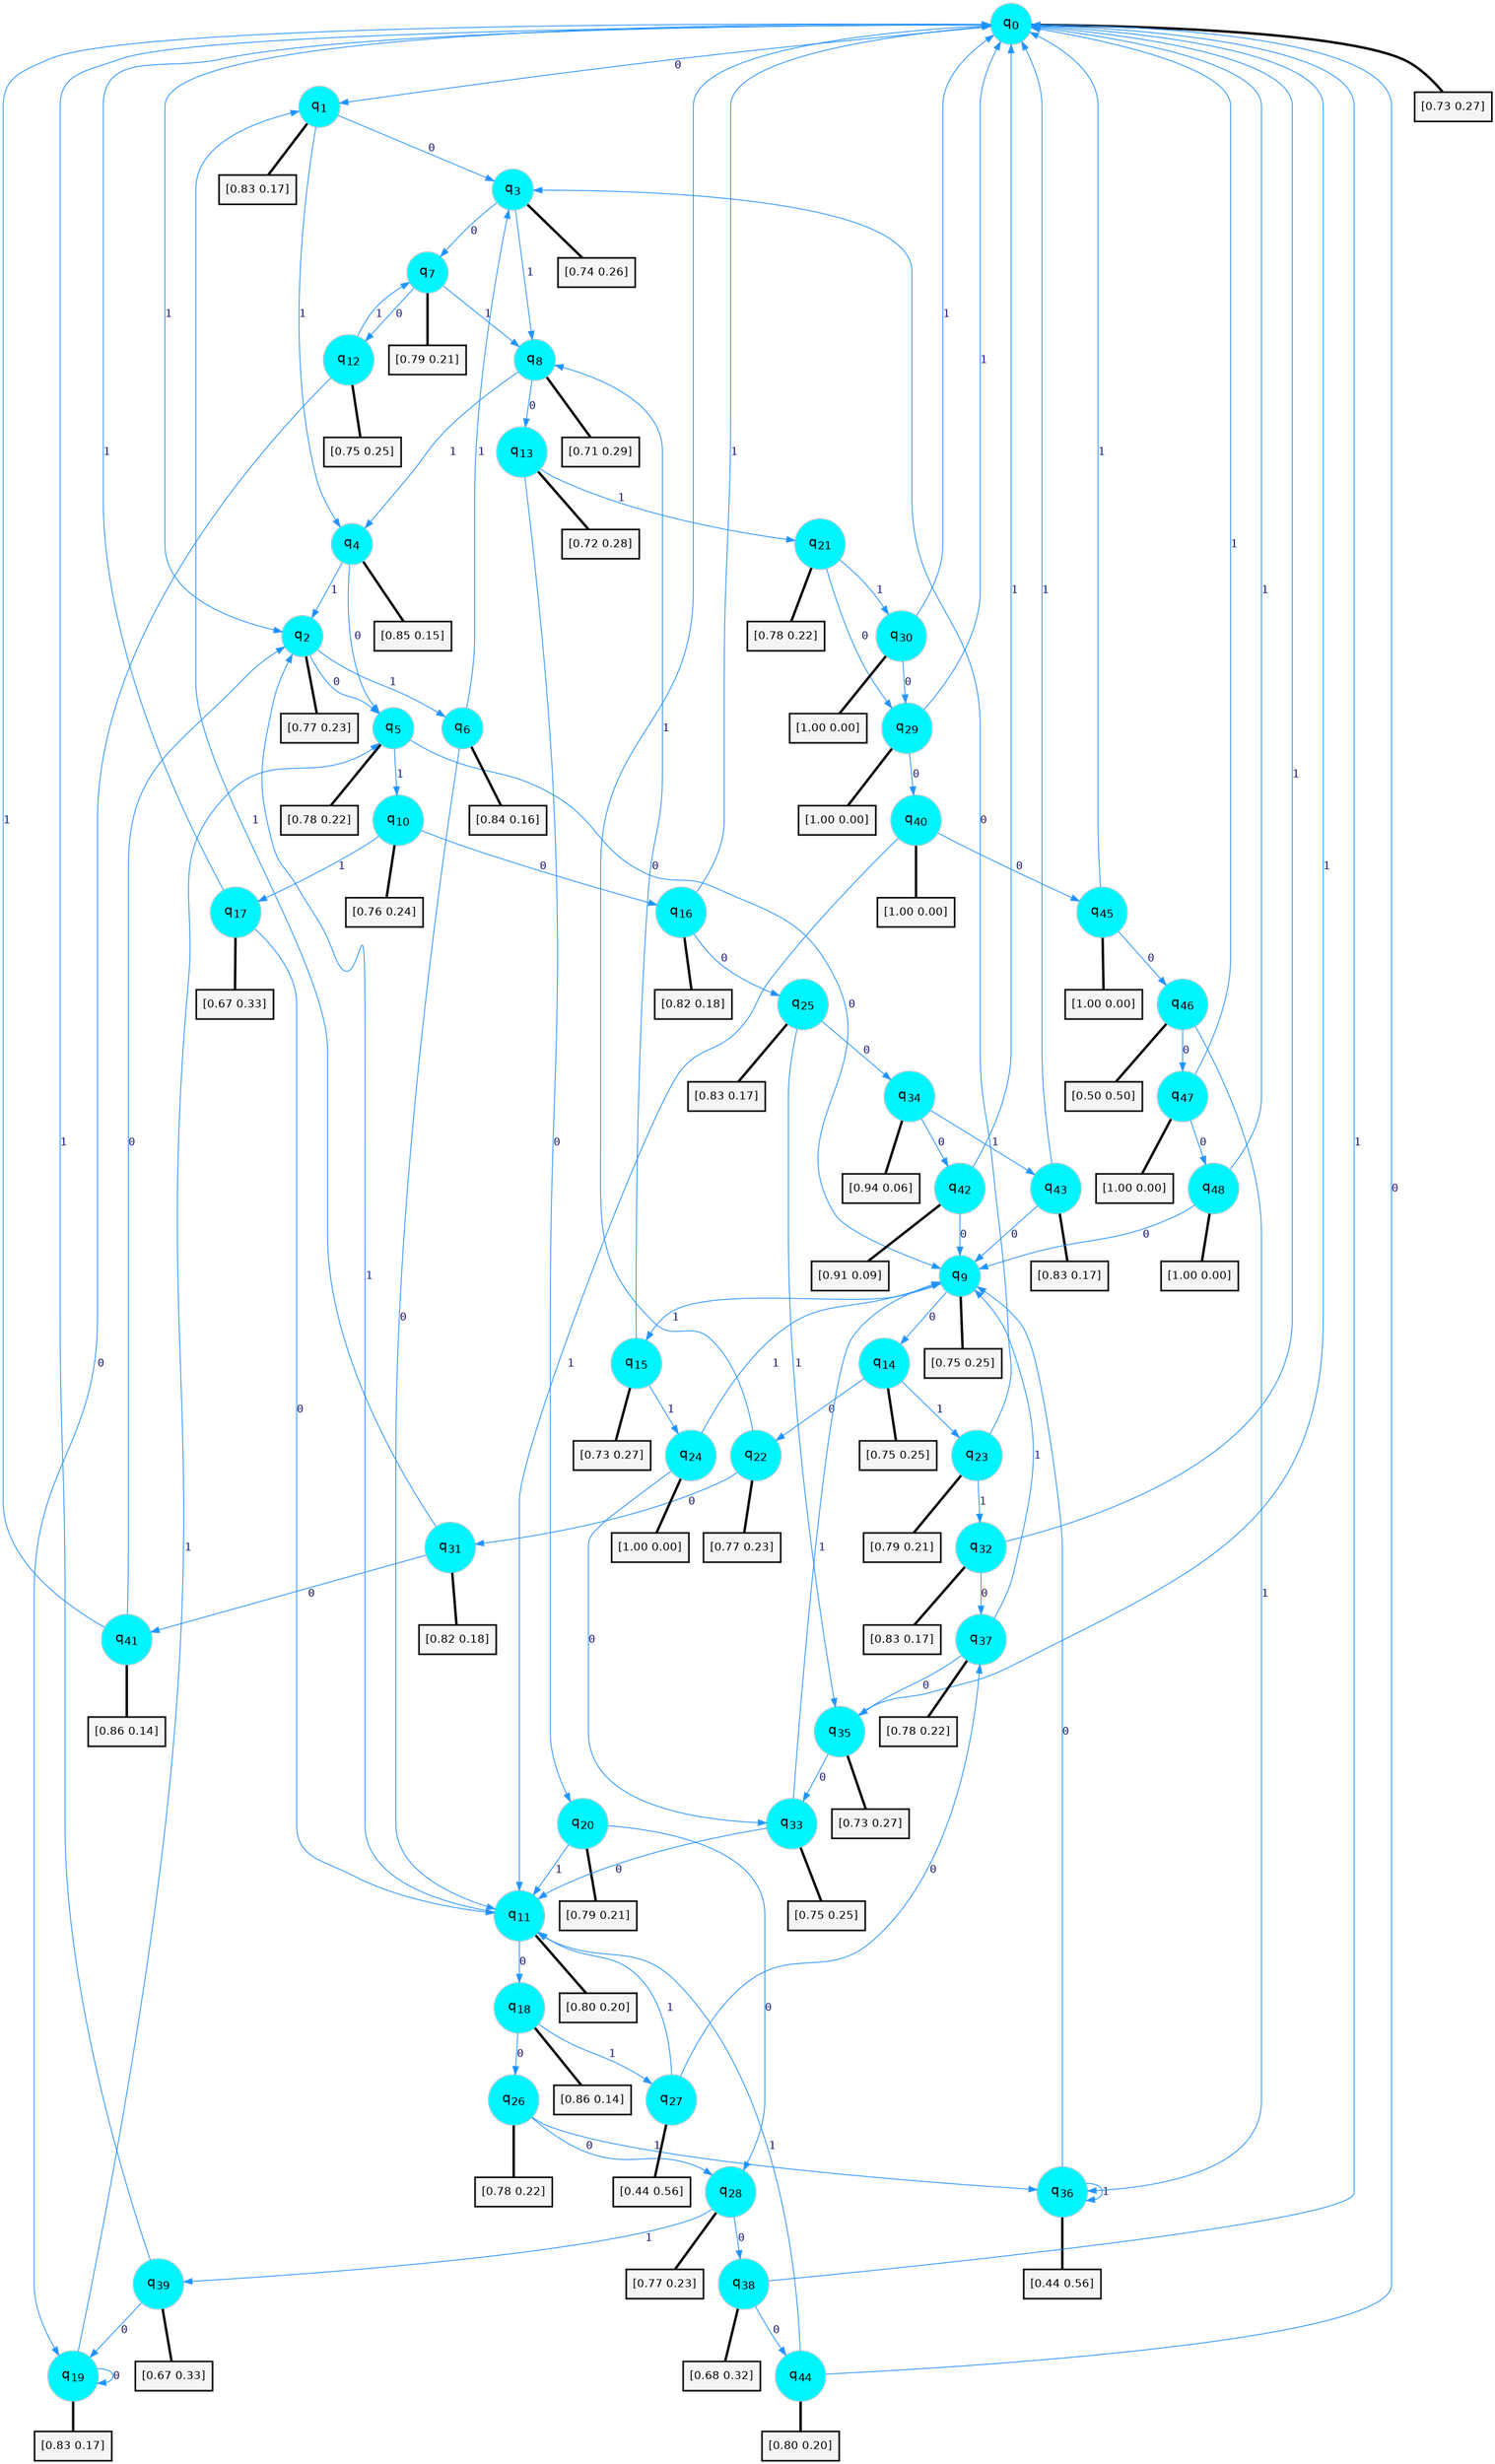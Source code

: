 digraph G {
graph [
bgcolor=transparent, dpi=300, rankdir=TD, size="40,25"];
node [
color=gray, fillcolor=turquoise1, fontcolor=black, fontname=Helvetica, fontsize=16, fontweight=bold, shape=circle, style=filled];
edge [
arrowsize=1, color=dodgerblue1, fontcolor=midnightblue, fontname=courier, fontweight=bold, penwidth=1, style=solid, weight=20];
0[label=<q<SUB>0</SUB>>];
1[label=<q<SUB>1</SUB>>];
2[label=<q<SUB>2</SUB>>];
3[label=<q<SUB>3</SUB>>];
4[label=<q<SUB>4</SUB>>];
5[label=<q<SUB>5</SUB>>];
6[label=<q<SUB>6</SUB>>];
7[label=<q<SUB>7</SUB>>];
8[label=<q<SUB>8</SUB>>];
9[label=<q<SUB>9</SUB>>];
10[label=<q<SUB>10</SUB>>];
11[label=<q<SUB>11</SUB>>];
12[label=<q<SUB>12</SUB>>];
13[label=<q<SUB>13</SUB>>];
14[label=<q<SUB>14</SUB>>];
15[label=<q<SUB>15</SUB>>];
16[label=<q<SUB>16</SUB>>];
17[label=<q<SUB>17</SUB>>];
18[label=<q<SUB>18</SUB>>];
19[label=<q<SUB>19</SUB>>];
20[label=<q<SUB>20</SUB>>];
21[label=<q<SUB>21</SUB>>];
22[label=<q<SUB>22</SUB>>];
23[label=<q<SUB>23</SUB>>];
24[label=<q<SUB>24</SUB>>];
25[label=<q<SUB>25</SUB>>];
26[label=<q<SUB>26</SUB>>];
27[label=<q<SUB>27</SUB>>];
28[label=<q<SUB>28</SUB>>];
29[label=<q<SUB>29</SUB>>];
30[label=<q<SUB>30</SUB>>];
31[label=<q<SUB>31</SUB>>];
32[label=<q<SUB>32</SUB>>];
33[label=<q<SUB>33</SUB>>];
34[label=<q<SUB>34</SUB>>];
35[label=<q<SUB>35</SUB>>];
36[label=<q<SUB>36</SUB>>];
37[label=<q<SUB>37</SUB>>];
38[label=<q<SUB>38</SUB>>];
39[label=<q<SUB>39</SUB>>];
40[label=<q<SUB>40</SUB>>];
41[label=<q<SUB>41</SUB>>];
42[label=<q<SUB>42</SUB>>];
43[label=<q<SUB>43</SUB>>];
44[label=<q<SUB>44</SUB>>];
45[label=<q<SUB>45</SUB>>];
46[label=<q<SUB>46</SUB>>];
47[label=<q<SUB>47</SUB>>];
48[label=<q<SUB>48</SUB>>];
49[label="[0.73 0.27]", shape=box,fontcolor=black, fontname=Helvetica, fontsize=14, penwidth=2, fillcolor=whitesmoke,color=black];
50[label="[0.83 0.17]", shape=box,fontcolor=black, fontname=Helvetica, fontsize=14, penwidth=2, fillcolor=whitesmoke,color=black];
51[label="[0.77 0.23]", shape=box,fontcolor=black, fontname=Helvetica, fontsize=14, penwidth=2, fillcolor=whitesmoke,color=black];
52[label="[0.74 0.26]", shape=box,fontcolor=black, fontname=Helvetica, fontsize=14, penwidth=2, fillcolor=whitesmoke,color=black];
53[label="[0.85 0.15]", shape=box,fontcolor=black, fontname=Helvetica, fontsize=14, penwidth=2, fillcolor=whitesmoke,color=black];
54[label="[0.78 0.22]", shape=box,fontcolor=black, fontname=Helvetica, fontsize=14, penwidth=2, fillcolor=whitesmoke,color=black];
55[label="[0.84 0.16]", shape=box,fontcolor=black, fontname=Helvetica, fontsize=14, penwidth=2, fillcolor=whitesmoke,color=black];
56[label="[0.79 0.21]", shape=box,fontcolor=black, fontname=Helvetica, fontsize=14, penwidth=2, fillcolor=whitesmoke,color=black];
57[label="[0.71 0.29]", shape=box,fontcolor=black, fontname=Helvetica, fontsize=14, penwidth=2, fillcolor=whitesmoke,color=black];
58[label="[0.75 0.25]", shape=box,fontcolor=black, fontname=Helvetica, fontsize=14, penwidth=2, fillcolor=whitesmoke,color=black];
59[label="[0.76 0.24]", shape=box,fontcolor=black, fontname=Helvetica, fontsize=14, penwidth=2, fillcolor=whitesmoke,color=black];
60[label="[0.80 0.20]", shape=box,fontcolor=black, fontname=Helvetica, fontsize=14, penwidth=2, fillcolor=whitesmoke,color=black];
61[label="[0.75 0.25]", shape=box,fontcolor=black, fontname=Helvetica, fontsize=14, penwidth=2, fillcolor=whitesmoke,color=black];
62[label="[0.72 0.28]", shape=box,fontcolor=black, fontname=Helvetica, fontsize=14, penwidth=2, fillcolor=whitesmoke,color=black];
63[label="[0.75 0.25]", shape=box,fontcolor=black, fontname=Helvetica, fontsize=14, penwidth=2, fillcolor=whitesmoke,color=black];
64[label="[0.73 0.27]", shape=box,fontcolor=black, fontname=Helvetica, fontsize=14, penwidth=2, fillcolor=whitesmoke,color=black];
65[label="[0.82 0.18]", shape=box,fontcolor=black, fontname=Helvetica, fontsize=14, penwidth=2, fillcolor=whitesmoke,color=black];
66[label="[0.67 0.33]", shape=box,fontcolor=black, fontname=Helvetica, fontsize=14, penwidth=2, fillcolor=whitesmoke,color=black];
67[label="[0.86 0.14]", shape=box,fontcolor=black, fontname=Helvetica, fontsize=14, penwidth=2, fillcolor=whitesmoke,color=black];
68[label="[0.83 0.17]", shape=box,fontcolor=black, fontname=Helvetica, fontsize=14, penwidth=2, fillcolor=whitesmoke,color=black];
69[label="[0.79 0.21]", shape=box,fontcolor=black, fontname=Helvetica, fontsize=14, penwidth=2, fillcolor=whitesmoke,color=black];
70[label="[0.78 0.22]", shape=box,fontcolor=black, fontname=Helvetica, fontsize=14, penwidth=2, fillcolor=whitesmoke,color=black];
71[label="[0.77 0.23]", shape=box,fontcolor=black, fontname=Helvetica, fontsize=14, penwidth=2, fillcolor=whitesmoke,color=black];
72[label="[0.79 0.21]", shape=box,fontcolor=black, fontname=Helvetica, fontsize=14, penwidth=2, fillcolor=whitesmoke,color=black];
73[label="[1.00 0.00]", shape=box,fontcolor=black, fontname=Helvetica, fontsize=14, penwidth=2, fillcolor=whitesmoke,color=black];
74[label="[0.83 0.17]", shape=box,fontcolor=black, fontname=Helvetica, fontsize=14, penwidth=2, fillcolor=whitesmoke,color=black];
75[label="[0.78 0.22]", shape=box,fontcolor=black, fontname=Helvetica, fontsize=14, penwidth=2, fillcolor=whitesmoke,color=black];
76[label="[0.44 0.56]", shape=box,fontcolor=black, fontname=Helvetica, fontsize=14, penwidth=2, fillcolor=whitesmoke,color=black];
77[label="[0.77 0.23]", shape=box,fontcolor=black, fontname=Helvetica, fontsize=14, penwidth=2, fillcolor=whitesmoke,color=black];
78[label="[1.00 0.00]", shape=box,fontcolor=black, fontname=Helvetica, fontsize=14, penwidth=2, fillcolor=whitesmoke,color=black];
79[label="[1.00 0.00]", shape=box,fontcolor=black, fontname=Helvetica, fontsize=14, penwidth=2, fillcolor=whitesmoke,color=black];
80[label="[0.82 0.18]", shape=box,fontcolor=black, fontname=Helvetica, fontsize=14, penwidth=2, fillcolor=whitesmoke,color=black];
81[label="[0.83 0.17]", shape=box,fontcolor=black, fontname=Helvetica, fontsize=14, penwidth=2, fillcolor=whitesmoke,color=black];
82[label="[0.75 0.25]", shape=box,fontcolor=black, fontname=Helvetica, fontsize=14, penwidth=2, fillcolor=whitesmoke,color=black];
83[label="[0.94 0.06]", shape=box,fontcolor=black, fontname=Helvetica, fontsize=14, penwidth=2, fillcolor=whitesmoke,color=black];
84[label="[0.73 0.27]", shape=box,fontcolor=black, fontname=Helvetica, fontsize=14, penwidth=2, fillcolor=whitesmoke,color=black];
85[label="[0.44 0.56]", shape=box,fontcolor=black, fontname=Helvetica, fontsize=14, penwidth=2, fillcolor=whitesmoke,color=black];
86[label="[0.78 0.22]", shape=box,fontcolor=black, fontname=Helvetica, fontsize=14, penwidth=2, fillcolor=whitesmoke,color=black];
87[label="[0.68 0.32]", shape=box,fontcolor=black, fontname=Helvetica, fontsize=14, penwidth=2, fillcolor=whitesmoke,color=black];
88[label="[0.67 0.33]", shape=box,fontcolor=black, fontname=Helvetica, fontsize=14, penwidth=2, fillcolor=whitesmoke,color=black];
89[label="[1.00 0.00]", shape=box,fontcolor=black, fontname=Helvetica, fontsize=14, penwidth=2, fillcolor=whitesmoke,color=black];
90[label="[0.86 0.14]", shape=box,fontcolor=black, fontname=Helvetica, fontsize=14, penwidth=2, fillcolor=whitesmoke,color=black];
91[label="[0.91 0.09]", shape=box,fontcolor=black, fontname=Helvetica, fontsize=14, penwidth=2, fillcolor=whitesmoke,color=black];
92[label="[0.83 0.17]", shape=box,fontcolor=black, fontname=Helvetica, fontsize=14, penwidth=2, fillcolor=whitesmoke,color=black];
93[label="[0.80 0.20]", shape=box,fontcolor=black, fontname=Helvetica, fontsize=14, penwidth=2, fillcolor=whitesmoke,color=black];
94[label="[1.00 0.00]", shape=box,fontcolor=black, fontname=Helvetica, fontsize=14, penwidth=2, fillcolor=whitesmoke,color=black];
95[label="[0.50 0.50]", shape=box,fontcolor=black, fontname=Helvetica, fontsize=14, penwidth=2, fillcolor=whitesmoke,color=black];
96[label="[1.00 0.00]", shape=box,fontcolor=black, fontname=Helvetica, fontsize=14, penwidth=2, fillcolor=whitesmoke,color=black];
97[label="[1.00 0.00]", shape=box,fontcolor=black, fontname=Helvetica, fontsize=14, penwidth=2, fillcolor=whitesmoke,color=black];
0->1 [label=0];
0->2 [label=1];
0->49 [arrowhead=none, penwidth=3,color=black];
1->3 [label=0];
1->4 [label=1];
1->50 [arrowhead=none, penwidth=3,color=black];
2->5 [label=0];
2->6 [label=1];
2->51 [arrowhead=none, penwidth=3,color=black];
3->7 [label=0];
3->8 [label=1];
3->52 [arrowhead=none, penwidth=3,color=black];
4->5 [label=0];
4->2 [label=1];
4->53 [arrowhead=none, penwidth=3,color=black];
5->9 [label=0];
5->10 [label=1];
5->54 [arrowhead=none, penwidth=3,color=black];
6->11 [label=0];
6->3 [label=1];
6->55 [arrowhead=none, penwidth=3,color=black];
7->12 [label=0];
7->8 [label=1];
7->56 [arrowhead=none, penwidth=3,color=black];
8->13 [label=0];
8->4 [label=1];
8->57 [arrowhead=none, penwidth=3,color=black];
9->14 [label=0];
9->15 [label=1];
9->58 [arrowhead=none, penwidth=3,color=black];
10->16 [label=0];
10->17 [label=1];
10->59 [arrowhead=none, penwidth=3,color=black];
11->18 [label=0];
11->2 [label=1];
11->60 [arrowhead=none, penwidth=3,color=black];
12->19 [label=0];
12->7 [label=1];
12->61 [arrowhead=none, penwidth=3,color=black];
13->20 [label=0];
13->21 [label=1];
13->62 [arrowhead=none, penwidth=3,color=black];
14->22 [label=0];
14->23 [label=1];
14->63 [arrowhead=none, penwidth=3,color=black];
15->8 [label=0];
15->24 [label=1];
15->64 [arrowhead=none, penwidth=3,color=black];
16->25 [label=0];
16->0 [label=1];
16->65 [arrowhead=none, penwidth=3,color=black];
17->11 [label=0];
17->0 [label=1];
17->66 [arrowhead=none, penwidth=3,color=black];
18->26 [label=0];
18->27 [label=1];
18->67 [arrowhead=none, penwidth=3,color=black];
19->19 [label=0];
19->5 [label=1];
19->68 [arrowhead=none, penwidth=3,color=black];
20->28 [label=0];
20->11 [label=1];
20->69 [arrowhead=none, penwidth=3,color=black];
21->29 [label=0];
21->30 [label=1];
21->70 [arrowhead=none, penwidth=3,color=black];
22->31 [label=0];
22->0 [label=1];
22->71 [arrowhead=none, penwidth=3,color=black];
23->3 [label=0];
23->32 [label=1];
23->72 [arrowhead=none, penwidth=3,color=black];
24->33 [label=0];
24->9 [label=1];
24->73 [arrowhead=none, penwidth=3,color=black];
25->34 [label=0];
25->35 [label=1];
25->74 [arrowhead=none, penwidth=3,color=black];
26->28 [label=0];
26->36 [label=1];
26->75 [arrowhead=none, penwidth=3,color=black];
27->37 [label=0];
27->11 [label=1];
27->76 [arrowhead=none, penwidth=3,color=black];
28->38 [label=0];
28->39 [label=1];
28->77 [arrowhead=none, penwidth=3,color=black];
29->40 [label=0];
29->0 [label=1];
29->78 [arrowhead=none, penwidth=3,color=black];
30->29 [label=0];
30->0 [label=1];
30->79 [arrowhead=none, penwidth=3,color=black];
31->41 [label=0];
31->1 [label=1];
31->80 [arrowhead=none, penwidth=3,color=black];
32->37 [label=0];
32->0 [label=1];
32->81 [arrowhead=none, penwidth=3,color=black];
33->11 [label=0];
33->9 [label=1];
33->82 [arrowhead=none, penwidth=3,color=black];
34->42 [label=0];
34->43 [label=1];
34->83 [arrowhead=none, penwidth=3,color=black];
35->33 [label=0];
35->0 [label=1];
35->84 [arrowhead=none, penwidth=3,color=black];
36->9 [label=0];
36->36 [label=1];
36->85 [arrowhead=none, penwidth=3,color=black];
37->35 [label=0];
37->9 [label=1];
37->86 [arrowhead=none, penwidth=3,color=black];
38->44 [label=0];
38->0 [label=1];
38->87 [arrowhead=none, penwidth=3,color=black];
39->19 [label=0];
39->0 [label=1];
39->88 [arrowhead=none, penwidth=3,color=black];
40->45 [label=0];
40->11 [label=1];
40->89 [arrowhead=none, penwidth=3,color=black];
41->2 [label=0];
41->0 [label=1];
41->90 [arrowhead=none, penwidth=3,color=black];
42->9 [label=0];
42->0 [label=1];
42->91 [arrowhead=none, penwidth=3,color=black];
43->9 [label=0];
43->0 [label=1];
43->92 [arrowhead=none, penwidth=3,color=black];
44->0 [label=0];
44->11 [label=1];
44->93 [arrowhead=none, penwidth=3,color=black];
45->46 [label=0];
45->0 [label=1];
45->94 [arrowhead=none, penwidth=3,color=black];
46->47 [label=0];
46->36 [label=1];
46->95 [arrowhead=none, penwidth=3,color=black];
47->48 [label=0];
47->0 [label=1];
47->96 [arrowhead=none, penwidth=3,color=black];
48->9 [label=0];
48->0 [label=1];
48->97 [arrowhead=none, penwidth=3,color=black];
}
